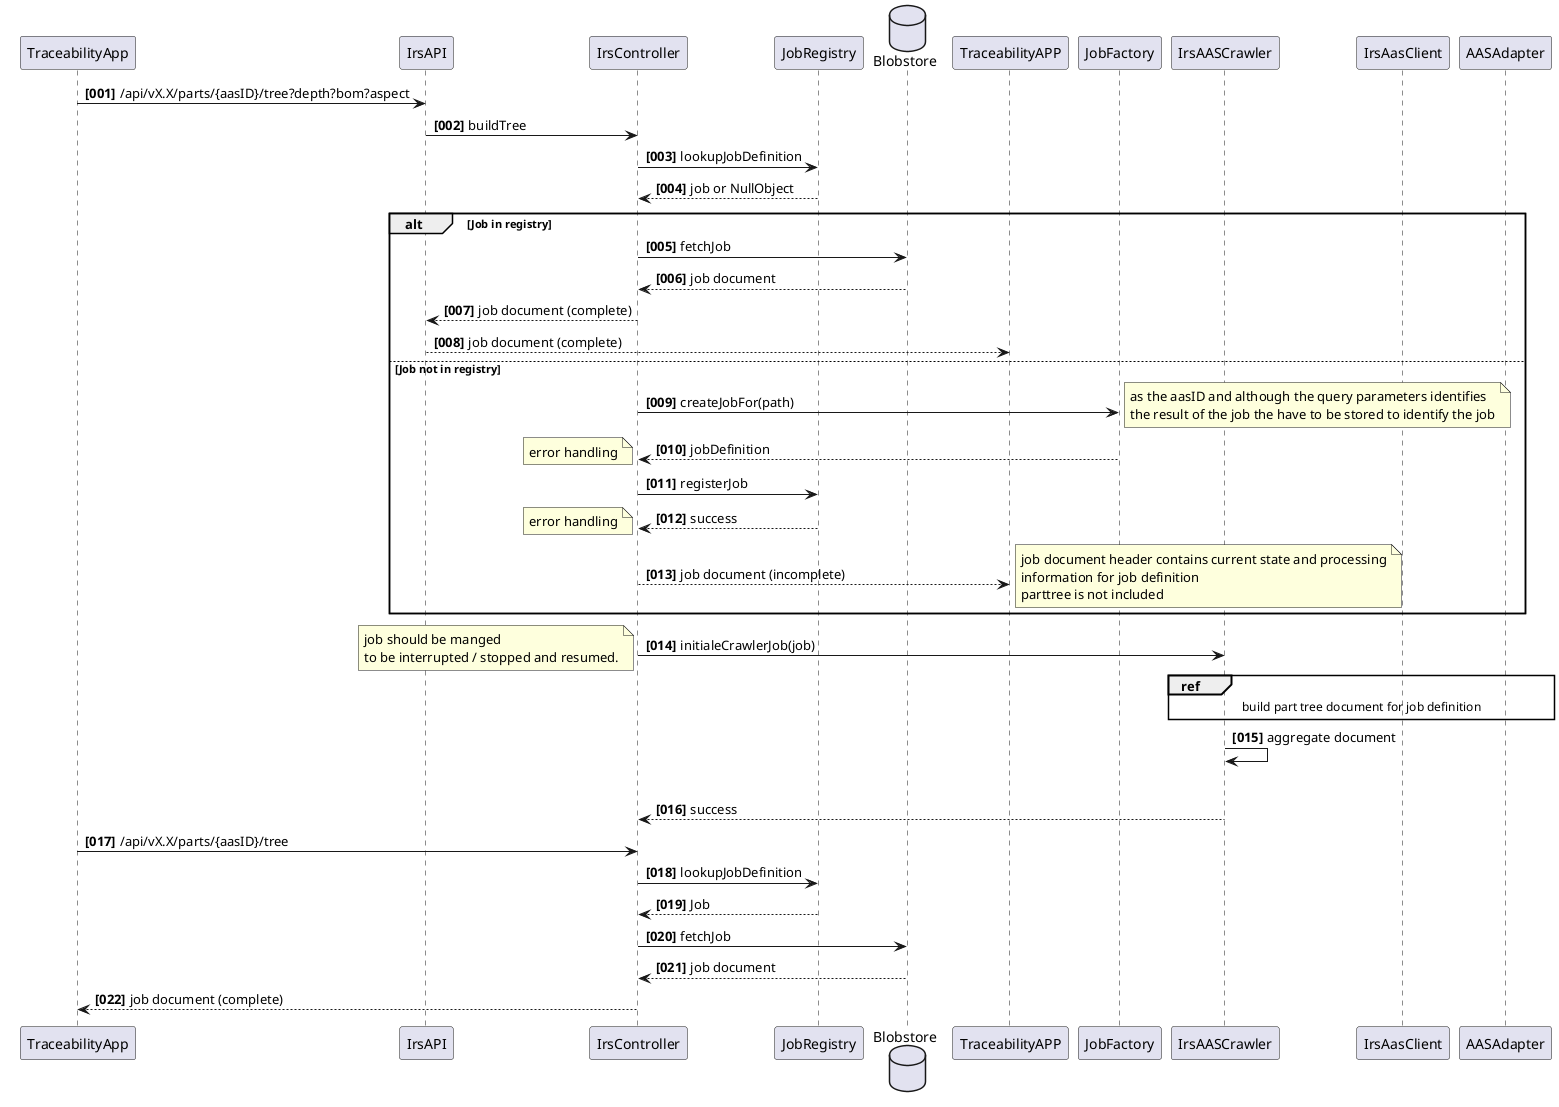 @startuml
'https://plantuml.com/sequence-diagram


autonumber "<b>[000]"

TraceabilityApp -> IrsAPI: /api/vX.X/parts/{aasID}/tree?depth?bom?aspect
IrsAPI -> IrsController: buildTree
IrsController -> JobRegistry: lookupJobDefinition
IrsController <-- JobRegistry: job or NullObject
alt Job in registry
    database Blobstore
    IrsController -> Blobstore: fetchJob
    IrsController <-- Blobstore: job document
    IrsAPI <-- IrsController: job document (complete)
    TraceabilityAPP <-- IrsAPI: job document (complete)
else Job not in registry
    IrsController -> JobFactory: createJobFor(path)
     note right
            as the aasID and although the query parameters identifies
            the result of the job the have to be stored to identify the job
     end note
    IrsController <-- JobFactory: jobDefinition
    note left
         error handling
        end note
    IrsController -> JobRegistry: registerJob
    IrsController <--JobRegistry: success

    note left
     error handling
    end note
     TraceabilityAPP <-- IrsController: job document (incomplete)
    note right
         job document header contains current state and processing
         information for job definition
         parttree is not included
    end note
end
IrsController -> IrsAASCrawler: initialeCrawlerJob(job)
    note left
         job should be manged
         to be interrupted / stopped and resumed.
   end note

participant IrsAasClient
participant  AASAdapter
ref over IrsAASCrawler, IrsAasClient, AASAdapter : build part tree document for job definition
   IrsAASCrawler -> IrsAASCrawler : aggregate document
group end
   IrsController <-- IrsAASCrawler : success
   TraceabilityApp -> IrsController: /api/vX.X/parts/{aasID}/tree
   IrsController -> JobRegistry: lookupJobDefinition
   IrsController <-- JobRegistry: Job
   IrsController -> Blobstore: fetchJob
   IrsController <-- Blobstore: job document
   TraceabilityApp <-- IrsController: job document (complete)
@enduml